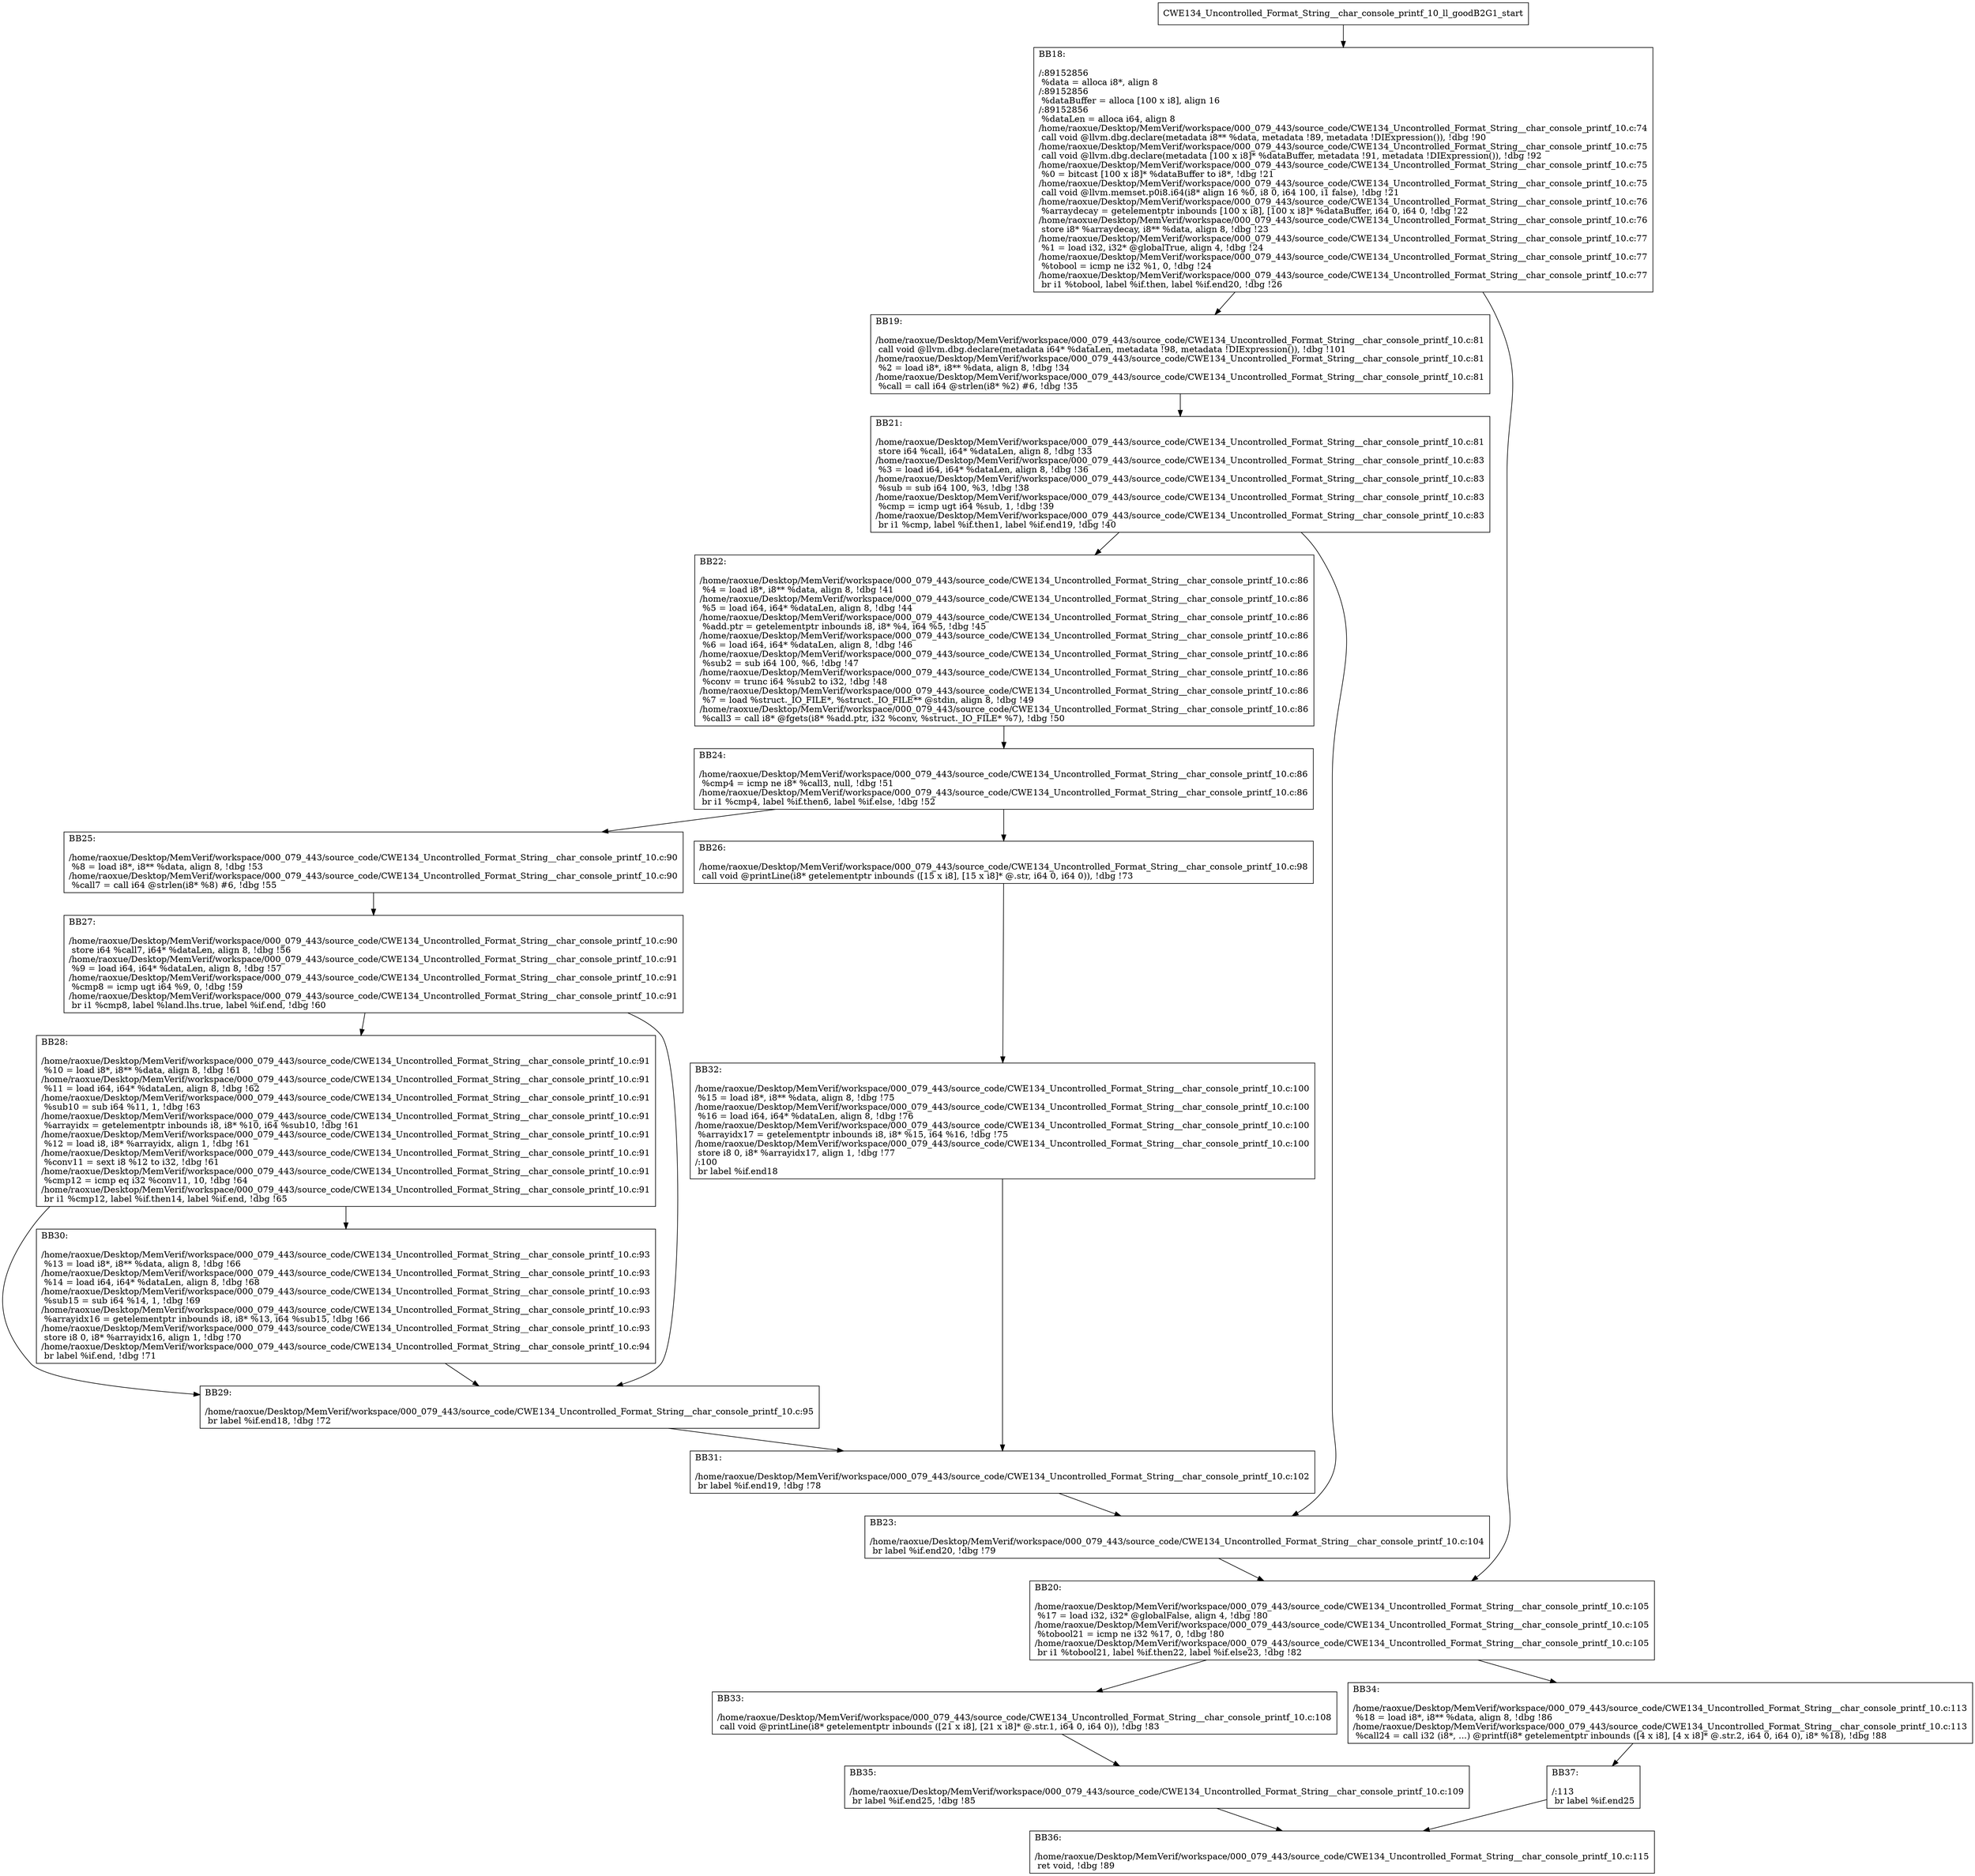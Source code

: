 digraph "CFG for'CWE134_Uncontrolled_Format_String__char_console_printf_10_ll_goodB2G1' function" {
	BBCWE134_Uncontrolled_Format_String__char_console_printf_10_ll_goodB2G1_start[shape=record,label="{CWE134_Uncontrolled_Format_String__char_console_printf_10_ll_goodB2G1_start}"];
	BBCWE134_Uncontrolled_Format_String__char_console_printf_10_ll_goodB2G1_start-> CWE134_Uncontrolled_Format_String__char_console_printf_10_ll_goodB2G1BB18;
	CWE134_Uncontrolled_Format_String__char_console_printf_10_ll_goodB2G1BB18 [shape=record, label="{BB18:\l\l/:89152856\l
  %data = alloca i8*, align 8\l
/:89152856\l
  %dataBuffer = alloca [100 x i8], align 16\l
/:89152856\l
  %dataLen = alloca i64, align 8\l
/home/raoxue/Desktop/MemVerif/workspace/000_079_443/source_code/CWE134_Uncontrolled_Format_String__char_console_printf_10.c:74\l
  call void @llvm.dbg.declare(metadata i8** %data, metadata !89, metadata !DIExpression()), !dbg !90\l
/home/raoxue/Desktop/MemVerif/workspace/000_079_443/source_code/CWE134_Uncontrolled_Format_String__char_console_printf_10.c:75\l
  call void @llvm.dbg.declare(metadata [100 x i8]* %dataBuffer, metadata !91, metadata !DIExpression()), !dbg !92\l
/home/raoxue/Desktop/MemVerif/workspace/000_079_443/source_code/CWE134_Uncontrolled_Format_String__char_console_printf_10.c:75\l
  %0 = bitcast [100 x i8]* %dataBuffer to i8*, !dbg !21\l
/home/raoxue/Desktop/MemVerif/workspace/000_079_443/source_code/CWE134_Uncontrolled_Format_String__char_console_printf_10.c:75\l
  call void @llvm.memset.p0i8.i64(i8* align 16 %0, i8 0, i64 100, i1 false), !dbg !21\l
/home/raoxue/Desktop/MemVerif/workspace/000_079_443/source_code/CWE134_Uncontrolled_Format_String__char_console_printf_10.c:76\l
  %arraydecay = getelementptr inbounds [100 x i8], [100 x i8]* %dataBuffer, i64 0, i64 0, !dbg !22\l
/home/raoxue/Desktop/MemVerif/workspace/000_079_443/source_code/CWE134_Uncontrolled_Format_String__char_console_printf_10.c:76\l
  store i8* %arraydecay, i8** %data, align 8, !dbg !23\l
/home/raoxue/Desktop/MemVerif/workspace/000_079_443/source_code/CWE134_Uncontrolled_Format_String__char_console_printf_10.c:77\l
  %1 = load i32, i32* @globalTrue, align 4, !dbg !24\l
/home/raoxue/Desktop/MemVerif/workspace/000_079_443/source_code/CWE134_Uncontrolled_Format_String__char_console_printf_10.c:77\l
  %tobool = icmp ne i32 %1, 0, !dbg !24\l
/home/raoxue/Desktop/MemVerif/workspace/000_079_443/source_code/CWE134_Uncontrolled_Format_String__char_console_printf_10.c:77\l
  br i1 %tobool, label %if.then, label %if.end20, !dbg !26\l
}"];
	CWE134_Uncontrolled_Format_String__char_console_printf_10_ll_goodB2G1BB18-> CWE134_Uncontrolled_Format_String__char_console_printf_10_ll_goodB2G1BB19;
	CWE134_Uncontrolled_Format_String__char_console_printf_10_ll_goodB2G1BB18-> CWE134_Uncontrolled_Format_String__char_console_printf_10_ll_goodB2G1BB20;
	CWE134_Uncontrolled_Format_String__char_console_printf_10_ll_goodB2G1BB19 [shape=record, label="{BB19:\l\l/home/raoxue/Desktop/MemVerif/workspace/000_079_443/source_code/CWE134_Uncontrolled_Format_String__char_console_printf_10.c:81\l
  call void @llvm.dbg.declare(metadata i64* %dataLen, metadata !98, metadata !DIExpression()), !dbg !101\l
/home/raoxue/Desktop/MemVerif/workspace/000_079_443/source_code/CWE134_Uncontrolled_Format_String__char_console_printf_10.c:81\l
  %2 = load i8*, i8** %data, align 8, !dbg !34\l
/home/raoxue/Desktop/MemVerif/workspace/000_079_443/source_code/CWE134_Uncontrolled_Format_String__char_console_printf_10.c:81\l
  %call = call i64 @strlen(i8* %2) #6, !dbg !35\l
}"];
	CWE134_Uncontrolled_Format_String__char_console_printf_10_ll_goodB2G1BB19-> CWE134_Uncontrolled_Format_String__char_console_printf_10_ll_goodB2G1BB21;
	CWE134_Uncontrolled_Format_String__char_console_printf_10_ll_goodB2G1BB21 [shape=record, label="{BB21:\l\l/home/raoxue/Desktop/MemVerif/workspace/000_079_443/source_code/CWE134_Uncontrolled_Format_String__char_console_printf_10.c:81\l
  store i64 %call, i64* %dataLen, align 8, !dbg !33\l
/home/raoxue/Desktop/MemVerif/workspace/000_079_443/source_code/CWE134_Uncontrolled_Format_String__char_console_printf_10.c:83\l
  %3 = load i64, i64* %dataLen, align 8, !dbg !36\l
/home/raoxue/Desktop/MemVerif/workspace/000_079_443/source_code/CWE134_Uncontrolled_Format_String__char_console_printf_10.c:83\l
  %sub = sub i64 100, %3, !dbg !38\l
/home/raoxue/Desktop/MemVerif/workspace/000_079_443/source_code/CWE134_Uncontrolled_Format_String__char_console_printf_10.c:83\l
  %cmp = icmp ugt i64 %sub, 1, !dbg !39\l
/home/raoxue/Desktop/MemVerif/workspace/000_079_443/source_code/CWE134_Uncontrolled_Format_String__char_console_printf_10.c:83\l
  br i1 %cmp, label %if.then1, label %if.end19, !dbg !40\l
}"];
	CWE134_Uncontrolled_Format_String__char_console_printf_10_ll_goodB2G1BB21-> CWE134_Uncontrolled_Format_String__char_console_printf_10_ll_goodB2G1BB22;
	CWE134_Uncontrolled_Format_String__char_console_printf_10_ll_goodB2G1BB21-> CWE134_Uncontrolled_Format_String__char_console_printf_10_ll_goodB2G1BB23;
	CWE134_Uncontrolled_Format_String__char_console_printf_10_ll_goodB2G1BB22 [shape=record, label="{BB22:\l\l/home/raoxue/Desktop/MemVerif/workspace/000_079_443/source_code/CWE134_Uncontrolled_Format_String__char_console_printf_10.c:86\l
  %4 = load i8*, i8** %data, align 8, !dbg !41\l
/home/raoxue/Desktop/MemVerif/workspace/000_079_443/source_code/CWE134_Uncontrolled_Format_String__char_console_printf_10.c:86\l
  %5 = load i64, i64* %dataLen, align 8, !dbg !44\l
/home/raoxue/Desktop/MemVerif/workspace/000_079_443/source_code/CWE134_Uncontrolled_Format_String__char_console_printf_10.c:86\l
  %add.ptr = getelementptr inbounds i8, i8* %4, i64 %5, !dbg !45\l
/home/raoxue/Desktop/MemVerif/workspace/000_079_443/source_code/CWE134_Uncontrolled_Format_String__char_console_printf_10.c:86\l
  %6 = load i64, i64* %dataLen, align 8, !dbg !46\l
/home/raoxue/Desktop/MemVerif/workspace/000_079_443/source_code/CWE134_Uncontrolled_Format_String__char_console_printf_10.c:86\l
  %sub2 = sub i64 100, %6, !dbg !47\l
/home/raoxue/Desktop/MemVerif/workspace/000_079_443/source_code/CWE134_Uncontrolled_Format_String__char_console_printf_10.c:86\l
  %conv = trunc i64 %sub2 to i32, !dbg !48\l
/home/raoxue/Desktop/MemVerif/workspace/000_079_443/source_code/CWE134_Uncontrolled_Format_String__char_console_printf_10.c:86\l
  %7 = load %struct._IO_FILE*, %struct._IO_FILE** @stdin, align 8, !dbg !49\l
/home/raoxue/Desktop/MemVerif/workspace/000_079_443/source_code/CWE134_Uncontrolled_Format_String__char_console_printf_10.c:86\l
  %call3 = call i8* @fgets(i8* %add.ptr, i32 %conv, %struct._IO_FILE* %7), !dbg !50\l
}"];
	CWE134_Uncontrolled_Format_String__char_console_printf_10_ll_goodB2G1BB22-> CWE134_Uncontrolled_Format_String__char_console_printf_10_ll_goodB2G1BB24;
	CWE134_Uncontrolled_Format_String__char_console_printf_10_ll_goodB2G1BB24 [shape=record, label="{BB24:\l\l/home/raoxue/Desktop/MemVerif/workspace/000_079_443/source_code/CWE134_Uncontrolled_Format_String__char_console_printf_10.c:86\l
  %cmp4 = icmp ne i8* %call3, null, !dbg !51\l
/home/raoxue/Desktop/MemVerif/workspace/000_079_443/source_code/CWE134_Uncontrolled_Format_String__char_console_printf_10.c:86\l
  br i1 %cmp4, label %if.then6, label %if.else, !dbg !52\l
}"];
	CWE134_Uncontrolled_Format_String__char_console_printf_10_ll_goodB2G1BB24-> CWE134_Uncontrolled_Format_String__char_console_printf_10_ll_goodB2G1BB25;
	CWE134_Uncontrolled_Format_String__char_console_printf_10_ll_goodB2G1BB24-> CWE134_Uncontrolled_Format_String__char_console_printf_10_ll_goodB2G1BB26;
	CWE134_Uncontrolled_Format_String__char_console_printf_10_ll_goodB2G1BB25 [shape=record, label="{BB25:\l\l/home/raoxue/Desktop/MemVerif/workspace/000_079_443/source_code/CWE134_Uncontrolled_Format_String__char_console_printf_10.c:90\l
  %8 = load i8*, i8** %data, align 8, !dbg !53\l
/home/raoxue/Desktop/MemVerif/workspace/000_079_443/source_code/CWE134_Uncontrolled_Format_String__char_console_printf_10.c:90\l
  %call7 = call i64 @strlen(i8* %8) #6, !dbg !55\l
}"];
	CWE134_Uncontrolled_Format_String__char_console_printf_10_ll_goodB2G1BB25-> CWE134_Uncontrolled_Format_String__char_console_printf_10_ll_goodB2G1BB27;
	CWE134_Uncontrolled_Format_String__char_console_printf_10_ll_goodB2G1BB27 [shape=record, label="{BB27:\l\l/home/raoxue/Desktop/MemVerif/workspace/000_079_443/source_code/CWE134_Uncontrolled_Format_String__char_console_printf_10.c:90\l
  store i64 %call7, i64* %dataLen, align 8, !dbg !56\l
/home/raoxue/Desktop/MemVerif/workspace/000_079_443/source_code/CWE134_Uncontrolled_Format_String__char_console_printf_10.c:91\l
  %9 = load i64, i64* %dataLen, align 8, !dbg !57\l
/home/raoxue/Desktop/MemVerif/workspace/000_079_443/source_code/CWE134_Uncontrolled_Format_String__char_console_printf_10.c:91\l
  %cmp8 = icmp ugt i64 %9, 0, !dbg !59\l
/home/raoxue/Desktop/MemVerif/workspace/000_079_443/source_code/CWE134_Uncontrolled_Format_String__char_console_printf_10.c:91\l
  br i1 %cmp8, label %land.lhs.true, label %if.end, !dbg !60\l
}"];
	CWE134_Uncontrolled_Format_String__char_console_printf_10_ll_goodB2G1BB27-> CWE134_Uncontrolled_Format_String__char_console_printf_10_ll_goodB2G1BB28;
	CWE134_Uncontrolled_Format_String__char_console_printf_10_ll_goodB2G1BB27-> CWE134_Uncontrolled_Format_String__char_console_printf_10_ll_goodB2G1BB29;
	CWE134_Uncontrolled_Format_String__char_console_printf_10_ll_goodB2G1BB28 [shape=record, label="{BB28:\l\l/home/raoxue/Desktop/MemVerif/workspace/000_079_443/source_code/CWE134_Uncontrolled_Format_String__char_console_printf_10.c:91\l
  %10 = load i8*, i8** %data, align 8, !dbg !61\l
/home/raoxue/Desktop/MemVerif/workspace/000_079_443/source_code/CWE134_Uncontrolled_Format_String__char_console_printf_10.c:91\l
  %11 = load i64, i64* %dataLen, align 8, !dbg !62\l
/home/raoxue/Desktop/MemVerif/workspace/000_079_443/source_code/CWE134_Uncontrolled_Format_String__char_console_printf_10.c:91\l
  %sub10 = sub i64 %11, 1, !dbg !63\l
/home/raoxue/Desktop/MemVerif/workspace/000_079_443/source_code/CWE134_Uncontrolled_Format_String__char_console_printf_10.c:91\l
  %arrayidx = getelementptr inbounds i8, i8* %10, i64 %sub10, !dbg !61\l
/home/raoxue/Desktop/MemVerif/workspace/000_079_443/source_code/CWE134_Uncontrolled_Format_String__char_console_printf_10.c:91\l
  %12 = load i8, i8* %arrayidx, align 1, !dbg !61\l
/home/raoxue/Desktop/MemVerif/workspace/000_079_443/source_code/CWE134_Uncontrolled_Format_String__char_console_printf_10.c:91\l
  %conv11 = sext i8 %12 to i32, !dbg !61\l
/home/raoxue/Desktop/MemVerif/workspace/000_079_443/source_code/CWE134_Uncontrolled_Format_String__char_console_printf_10.c:91\l
  %cmp12 = icmp eq i32 %conv11, 10, !dbg !64\l
/home/raoxue/Desktop/MemVerif/workspace/000_079_443/source_code/CWE134_Uncontrolled_Format_String__char_console_printf_10.c:91\l
  br i1 %cmp12, label %if.then14, label %if.end, !dbg !65\l
}"];
	CWE134_Uncontrolled_Format_String__char_console_printf_10_ll_goodB2G1BB28-> CWE134_Uncontrolled_Format_String__char_console_printf_10_ll_goodB2G1BB30;
	CWE134_Uncontrolled_Format_String__char_console_printf_10_ll_goodB2G1BB28-> CWE134_Uncontrolled_Format_String__char_console_printf_10_ll_goodB2G1BB29;
	CWE134_Uncontrolled_Format_String__char_console_printf_10_ll_goodB2G1BB30 [shape=record, label="{BB30:\l\l/home/raoxue/Desktop/MemVerif/workspace/000_079_443/source_code/CWE134_Uncontrolled_Format_String__char_console_printf_10.c:93\l
  %13 = load i8*, i8** %data, align 8, !dbg !66\l
/home/raoxue/Desktop/MemVerif/workspace/000_079_443/source_code/CWE134_Uncontrolled_Format_String__char_console_printf_10.c:93\l
  %14 = load i64, i64* %dataLen, align 8, !dbg !68\l
/home/raoxue/Desktop/MemVerif/workspace/000_079_443/source_code/CWE134_Uncontrolled_Format_String__char_console_printf_10.c:93\l
  %sub15 = sub i64 %14, 1, !dbg !69\l
/home/raoxue/Desktop/MemVerif/workspace/000_079_443/source_code/CWE134_Uncontrolled_Format_String__char_console_printf_10.c:93\l
  %arrayidx16 = getelementptr inbounds i8, i8* %13, i64 %sub15, !dbg !66\l
/home/raoxue/Desktop/MemVerif/workspace/000_079_443/source_code/CWE134_Uncontrolled_Format_String__char_console_printf_10.c:93\l
  store i8 0, i8* %arrayidx16, align 1, !dbg !70\l
/home/raoxue/Desktop/MemVerif/workspace/000_079_443/source_code/CWE134_Uncontrolled_Format_String__char_console_printf_10.c:94\l
  br label %if.end, !dbg !71\l
}"];
	CWE134_Uncontrolled_Format_String__char_console_printf_10_ll_goodB2G1BB30-> CWE134_Uncontrolled_Format_String__char_console_printf_10_ll_goodB2G1BB29;
	CWE134_Uncontrolled_Format_String__char_console_printf_10_ll_goodB2G1BB29 [shape=record, label="{BB29:\l\l/home/raoxue/Desktop/MemVerif/workspace/000_079_443/source_code/CWE134_Uncontrolled_Format_String__char_console_printf_10.c:95\l
  br label %if.end18, !dbg !72\l
}"];
	CWE134_Uncontrolled_Format_String__char_console_printf_10_ll_goodB2G1BB29-> CWE134_Uncontrolled_Format_String__char_console_printf_10_ll_goodB2G1BB31;
	CWE134_Uncontrolled_Format_String__char_console_printf_10_ll_goodB2G1BB26 [shape=record, label="{BB26:\l\l/home/raoxue/Desktop/MemVerif/workspace/000_079_443/source_code/CWE134_Uncontrolled_Format_String__char_console_printf_10.c:98\l
  call void @printLine(i8* getelementptr inbounds ([15 x i8], [15 x i8]* @.str, i64 0, i64 0)), !dbg !73\l
}"];
	CWE134_Uncontrolled_Format_String__char_console_printf_10_ll_goodB2G1BB26-> CWE134_Uncontrolled_Format_String__char_console_printf_10_ll_goodB2G1BB32;
	CWE134_Uncontrolled_Format_String__char_console_printf_10_ll_goodB2G1BB32 [shape=record, label="{BB32:\l\l/home/raoxue/Desktop/MemVerif/workspace/000_079_443/source_code/CWE134_Uncontrolled_Format_String__char_console_printf_10.c:100\l
  %15 = load i8*, i8** %data, align 8, !dbg !75\l
/home/raoxue/Desktop/MemVerif/workspace/000_079_443/source_code/CWE134_Uncontrolled_Format_String__char_console_printf_10.c:100\l
  %16 = load i64, i64* %dataLen, align 8, !dbg !76\l
/home/raoxue/Desktop/MemVerif/workspace/000_079_443/source_code/CWE134_Uncontrolled_Format_String__char_console_printf_10.c:100\l
  %arrayidx17 = getelementptr inbounds i8, i8* %15, i64 %16, !dbg !75\l
/home/raoxue/Desktop/MemVerif/workspace/000_079_443/source_code/CWE134_Uncontrolled_Format_String__char_console_printf_10.c:100\l
  store i8 0, i8* %arrayidx17, align 1, !dbg !77\l
/:100\l
  br label %if.end18\l
}"];
	CWE134_Uncontrolled_Format_String__char_console_printf_10_ll_goodB2G1BB32-> CWE134_Uncontrolled_Format_String__char_console_printf_10_ll_goodB2G1BB31;
	CWE134_Uncontrolled_Format_String__char_console_printf_10_ll_goodB2G1BB31 [shape=record, label="{BB31:\l\l/home/raoxue/Desktop/MemVerif/workspace/000_079_443/source_code/CWE134_Uncontrolled_Format_String__char_console_printf_10.c:102\l
  br label %if.end19, !dbg !78\l
}"];
	CWE134_Uncontrolled_Format_String__char_console_printf_10_ll_goodB2G1BB31-> CWE134_Uncontrolled_Format_String__char_console_printf_10_ll_goodB2G1BB23;
	CWE134_Uncontrolled_Format_String__char_console_printf_10_ll_goodB2G1BB23 [shape=record, label="{BB23:\l\l/home/raoxue/Desktop/MemVerif/workspace/000_079_443/source_code/CWE134_Uncontrolled_Format_String__char_console_printf_10.c:104\l
  br label %if.end20, !dbg !79\l
}"];
	CWE134_Uncontrolled_Format_String__char_console_printf_10_ll_goodB2G1BB23-> CWE134_Uncontrolled_Format_String__char_console_printf_10_ll_goodB2G1BB20;
	CWE134_Uncontrolled_Format_String__char_console_printf_10_ll_goodB2G1BB20 [shape=record, label="{BB20:\l\l/home/raoxue/Desktop/MemVerif/workspace/000_079_443/source_code/CWE134_Uncontrolled_Format_String__char_console_printf_10.c:105\l
  %17 = load i32, i32* @globalFalse, align 4, !dbg !80\l
/home/raoxue/Desktop/MemVerif/workspace/000_079_443/source_code/CWE134_Uncontrolled_Format_String__char_console_printf_10.c:105\l
  %tobool21 = icmp ne i32 %17, 0, !dbg !80\l
/home/raoxue/Desktop/MemVerif/workspace/000_079_443/source_code/CWE134_Uncontrolled_Format_String__char_console_printf_10.c:105\l
  br i1 %tobool21, label %if.then22, label %if.else23, !dbg !82\l
}"];
	CWE134_Uncontrolled_Format_String__char_console_printf_10_ll_goodB2G1BB20-> CWE134_Uncontrolled_Format_String__char_console_printf_10_ll_goodB2G1BB33;
	CWE134_Uncontrolled_Format_String__char_console_printf_10_ll_goodB2G1BB20-> CWE134_Uncontrolled_Format_String__char_console_printf_10_ll_goodB2G1BB34;
	CWE134_Uncontrolled_Format_String__char_console_printf_10_ll_goodB2G1BB33 [shape=record, label="{BB33:\l\l/home/raoxue/Desktop/MemVerif/workspace/000_079_443/source_code/CWE134_Uncontrolled_Format_String__char_console_printf_10.c:108\l
  call void @printLine(i8* getelementptr inbounds ([21 x i8], [21 x i8]* @.str.1, i64 0, i64 0)), !dbg !83\l
}"];
	CWE134_Uncontrolled_Format_String__char_console_printf_10_ll_goodB2G1BB33-> CWE134_Uncontrolled_Format_String__char_console_printf_10_ll_goodB2G1BB35;
	CWE134_Uncontrolled_Format_String__char_console_printf_10_ll_goodB2G1BB35 [shape=record, label="{BB35:\l\l/home/raoxue/Desktop/MemVerif/workspace/000_079_443/source_code/CWE134_Uncontrolled_Format_String__char_console_printf_10.c:109\l
  br label %if.end25, !dbg !85\l
}"];
	CWE134_Uncontrolled_Format_String__char_console_printf_10_ll_goodB2G1BB35-> CWE134_Uncontrolled_Format_String__char_console_printf_10_ll_goodB2G1BB36;
	CWE134_Uncontrolled_Format_String__char_console_printf_10_ll_goodB2G1BB34 [shape=record, label="{BB34:\l\l/home/raoxue/Desktop/MemVerif/workspace/000_079_443/source_code/CWE134_Uncontrolled_Format_String__char_console_printf_10.c:113\l
  %18 = load i8*, i8** %data, align 8, !dbg !86\l
/home/raoxue/Desktop/MemVerif/workspace/000_079_443/source_code/CWE134_Uncontrolled_Format_String__char_console_printf_10.c:113\l
  %call24 = call i32 (i8*, ...) @printf(i8* getelementptr inbounds ([4 x i8], [4 x i8]* @.str.2, i64 0, i64 0), i8* %18), !dbg !88\l
}"];
	CWE134_Uncontrolled_Format_String__char_console_printf_10_ll_goodB2G1BB34-> CWE134_Uncontrolled_Format_String__char_console_printf_10_ll_goodB2G1BB37;
	CWE134_Uncontrolled_Format_String__char_console_printf_10_ll_goodB2G1BB37 [shape=record, label="{BB37:\l\l/:113\l
  br label %if.end25\l
}"];
	CWE134_Uncontrolled_Format_String__char_console_printf_10_ll_goodB2G1BB37-> CWE134_Uncontrolled_Format_String__char_console_printf_10_ll_goodB2G1BB36;
	CWE134_Uncontrolled_Format_String__char_console_printf_10_ll_goodB2G1BB36 [shape=record, label="{BB36:\l\l/home/raoxue/Desktop/MemVerif/workspace/000_079_443/source_code/CWE134_Uncontrolled_Format_String__char_console_printf_10.c:115\l
  ret void, !dbg !89\l
}"];
}
